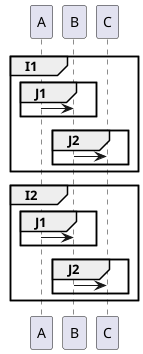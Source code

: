 {
  "sha1": "r8s2yl3exogjfuair0l5qa764rk9kco",
  "insertion": {
    "when": "2024-06-04T17:28:43.455Z",
    "user": "plantuml@gmail.com"
  }
}
@startuml
	participant "A" as A
	participant "B" as B
	participant "C" as C
	
	group I1
		group J1
			A->B
		end
		group J2
			B->C
		end
	end
	group I2
		group J1
			A->B
		end
		group J2
			B->C
		end
	end

@enduml
